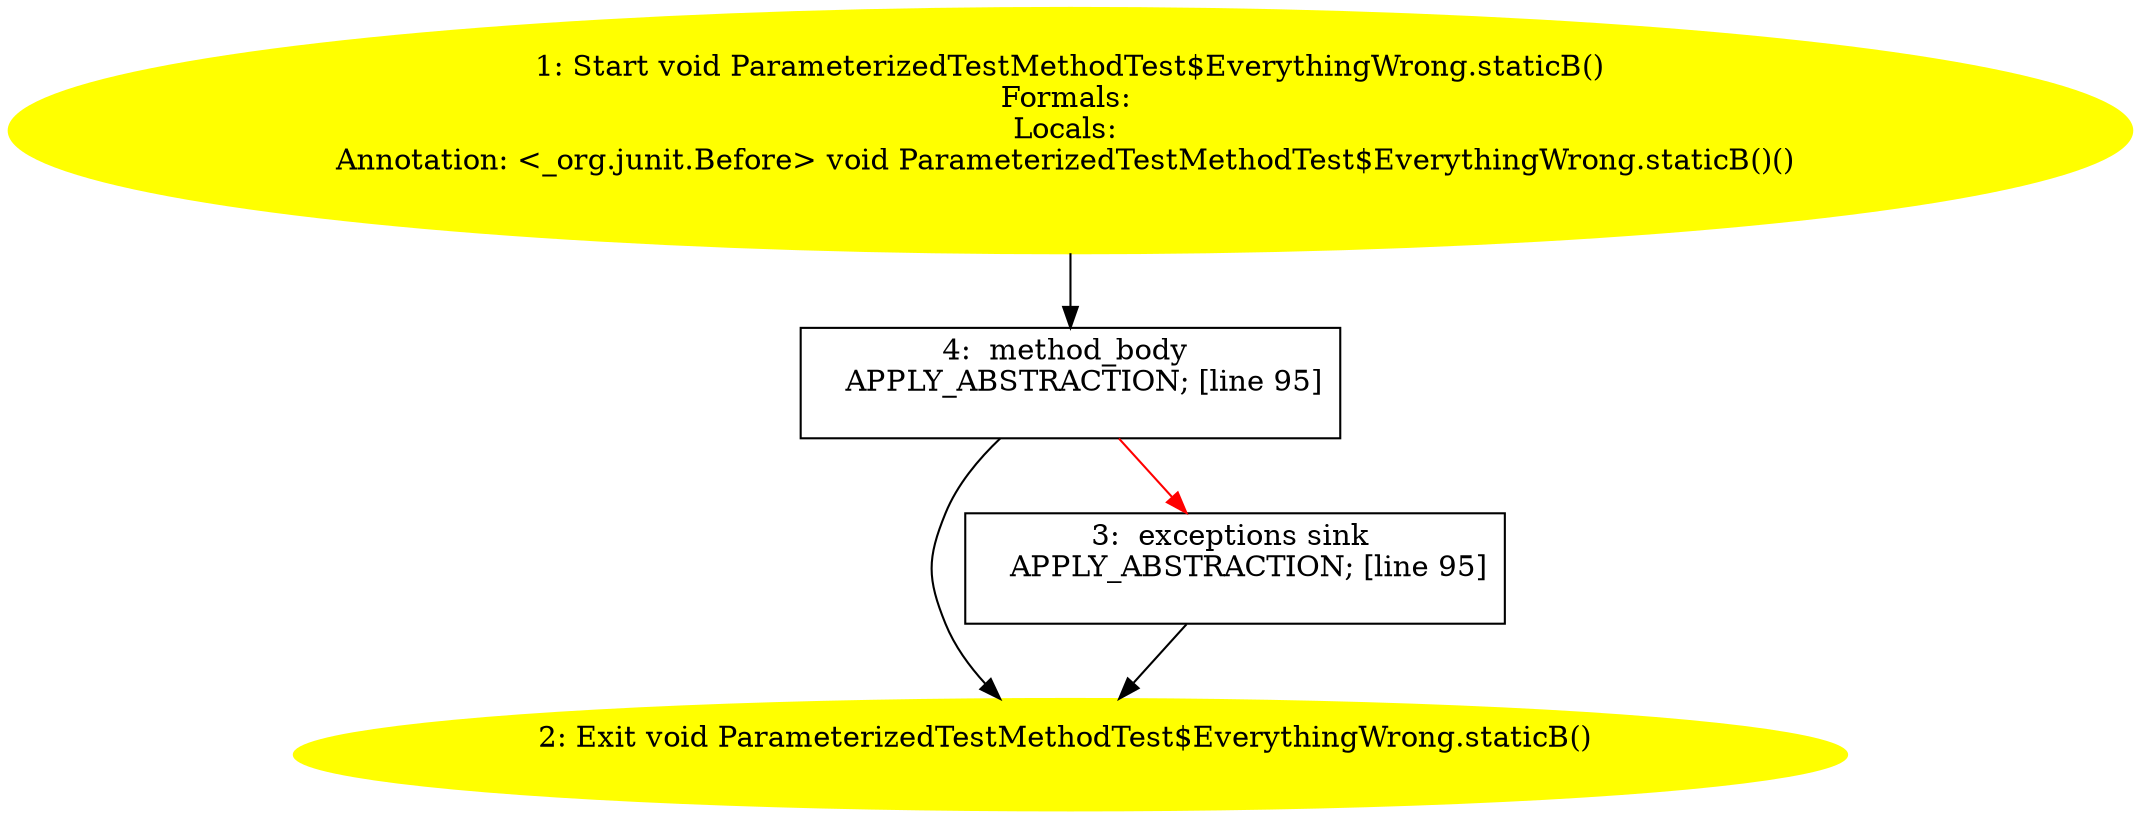 /* @generated */
digraph cfg {
"org.junit.tests.running.methods.ParameterizedTestMethodTest$EverythingWrong.staticB():void.e796cc0b6e065c22d13d6a621145fb0b_1" [label="1: Start void ParameterizedTestMethodTest$EverythingWrong.staticB()\nFormals: \nLocals: \nAnnotation: <_org.junit.Before> void ParameterizedTestMethodTest$EverythingWrong.staticB()() \n  " color=yellow style=filled]
	

	 "org.junit.tests.running.methods.ParameterizedTestMethodTest$EverythingWrong.staticB():void.e796cc0b6e065c22d13d6a621145fb0b_1" -> "org.junit.tests.running.methods.ParameterizedTestMethodTest$EverythingWrong.staticB():void.e796cc0b6e065c22d13d6a621145fb0b_4" ;
"org.junit.tests.running.methods.ParameterizedTestMethodTest$EverythingWrong.staticB():void.e796cc0b6e065c22d13d6a621145fb0b_2" [label="2: Exit void ParameterizedTestMethodTest$EverythingWrong.staticB() \n  " color=yellow style=filled]
	

"org.junit.tests.running.methods.ParameterizedTestMethodTest$EverythingWrong.staticB():void.e796cc0b6e065c22d13d6a621145fb0b_3" [label="3:  exceptions sink \n   APPLY_ABSTRACTION; [line 95]\n " shape="box"]
	

	 "org.junit.tests.running.methods.ParameterizedTestMethodTest$EverythingWrong.staticB():void.e796cc0b6e065c22d13d6a621145fb0b_3" -> "org.junit.tests.running.methods.ParameterizedTestMethodTest$EverythingWrong.staticB():void.e796cc0b6e065c22d13d6a621145fb0b_2" ;
"org.junit.tests.running.methods.ParameterizedTestMethodTest$EverythingWrong.staticB():void.e796cc0b6e065c22d13d6a621145fb0b_4" [label="4:  method_body \n   APPLY_ABSTRACTION; [line 95]\n " shape="box"]
	

	 "org.junit.tests.running.methods.ParameterizedTestMethodTest$EverythingWrong.staticB():void.e796cc0b6e065c22d13d6a621145fb0b_4" -> "org.junit.tests.running.methods.ParameterizedTestMethodTest$EverythingWrong.staticB():void.e796cc0b6e065c22d13d6a621145fb0b_2" ;
	 "org.junit.tests.running.methods.ParameterizedTestMethodTest$EverythingWrong.staticB():void.e796cc0b6e065c22d13d6a621145fb0b_4" -> "org.junit.tests.running.methods.ParameterizedTestMethodTest$EverythingWrong.staticB():void.e796cc0b6e065c22d13d6a621145fb0b_3" [color="red" ];
}
